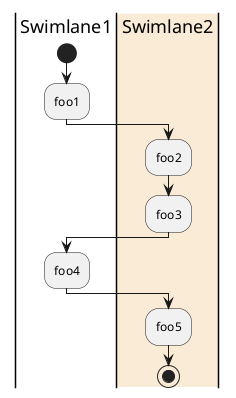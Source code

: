 ' 5.12 Swimlanes, PlantUML Language Reference Guide (V8037, p. 71)
@startuml

|Swimlane1|
start
:foo1;

|#AntiqueWhite|Swimlane2|
:foo2;
:foo3;

|Swimlane1|
:foo4;

|Swimlane2|
:foo5;
stop

@enduml
